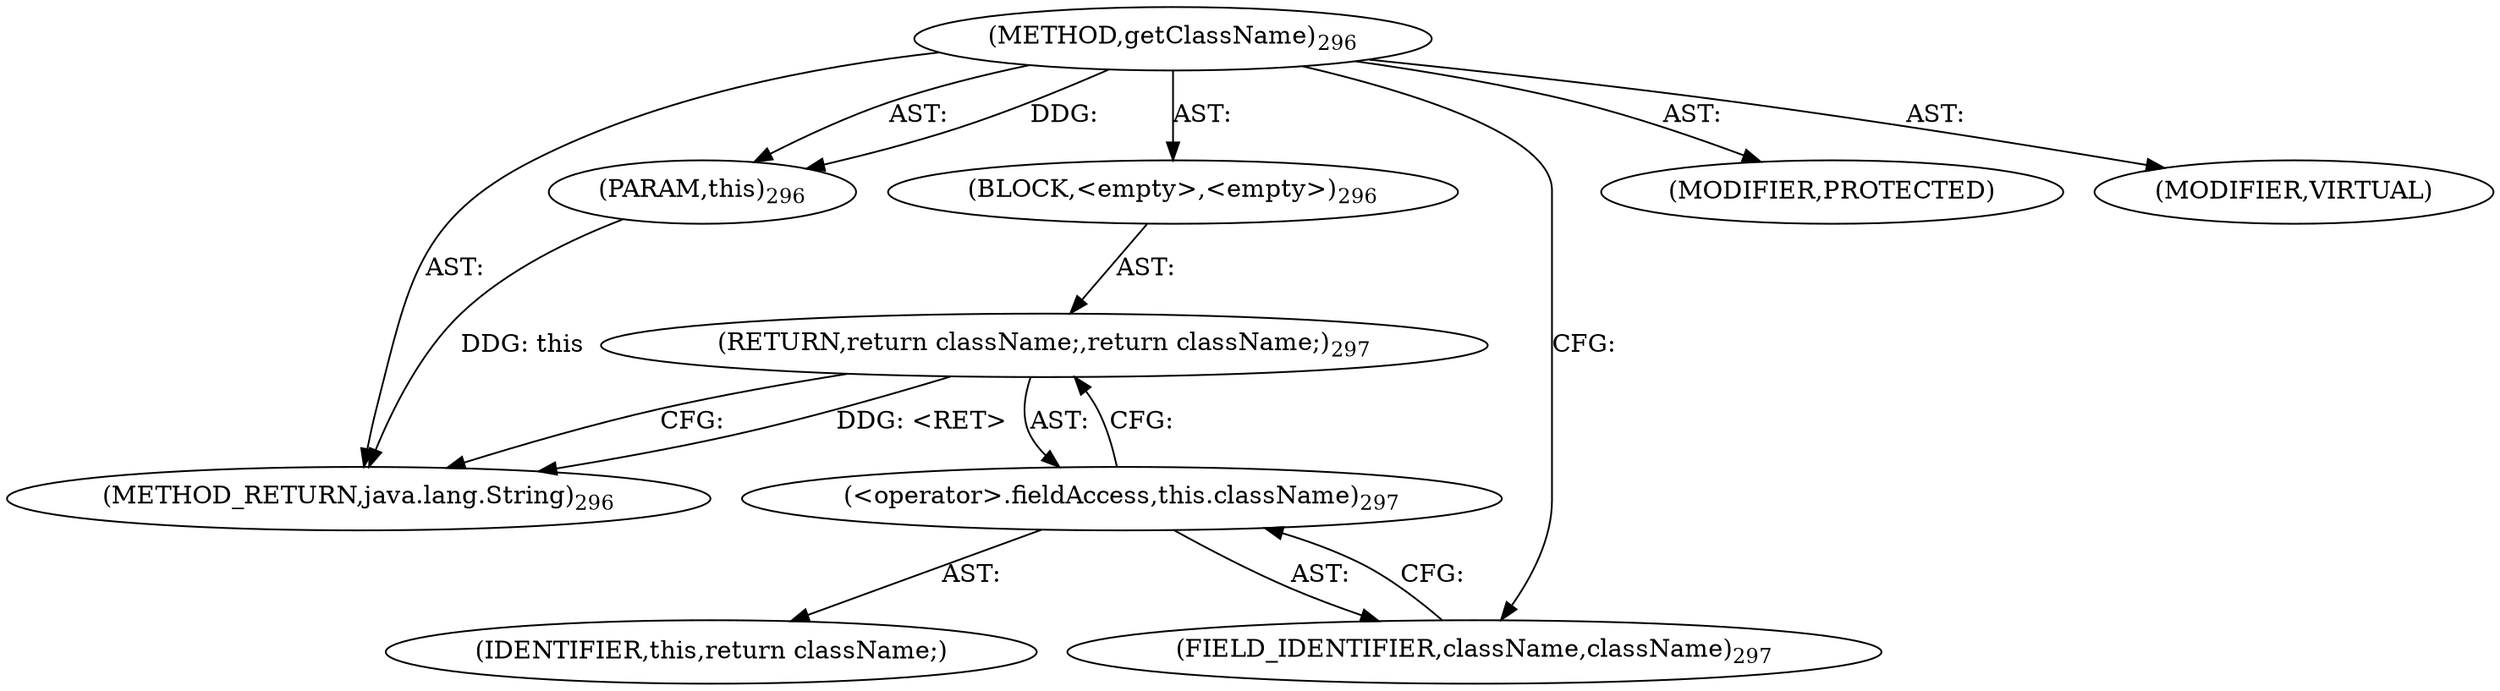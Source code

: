 digraph "getClassName" {  
"111669149709" [label = <(METHOD,getClassName)<SUB>296</SUB>> ]
"115964117015" [label = <(PARAM,this)<SUB>296</SUB>> ]
"25769803802" [label = <(BLOCK,&lt;empty&gt;,&lt;empty&gt;)<SUB>296</SUB>> ]
"146028888069" [label = <(RETURN,return className;,return className;)<SUB>297</SUB>> ]
"30064771180" [label = <(&lt;operator&gt;.fieldAccess,this.className)<SUB>297</SUB>> ]
"68719476831" [label = <(IDENTIFIER,this,return className;)> ]
"55834574873" [label = <(FIELD_IDENTIFIER,className,className)<SUB>297</SUB>> ]
"133143986206" [label = <(MODIFIER,PROTECTED)> ]
"133143986207" [label = <(MODIFIER,VIRTUAL)> ]
"128849018893" [label = <(METHOD_RETURN,java.lang.String)<SUB>296</SUB>> ]
  "111669149709" -> "115964117015"  [ label = "AST: "] 
  "111669149709" -> "25769803802"  [ label = "AST: "] 
  "111669149709" -> "133143986206"  [ label = "AST: "] 
  "111669149709" -> "133143986207"  [ label = "AST: "] 
  "111669149709" -> "128849018893"  [ label = "AST: "] 
  "25769803802" -> "146028888069"  [ label = "AST: "] 
  "146028888069" -> "30064771180"  [ label = "AST: "] 
  "30064771180" -> "68719476831"  [ label = "AST: "] 
  "30064771180" -> "55834574873"  [ label = "AST: "] 
  "146028888069" -> "128849018893"  [ label = "CFG: "] 
  "30064771180" -> "146028888069"  [ label = "CFG: "] 
  "55834574873" -> "30064771180"  [ label = "CFG: "] 
  "111669149709" -> "55834574873"  [ label = "CFG: "] 
  "146028888069" -> "128849018893"  [ label = "DDG: &lt;RET&gt;"] 
  "115964117015" -> "128849018893"  [ label = "DDG: this"] 
  "111669149709" -> "115964117015"  [ label = "DDG: "] 
}
